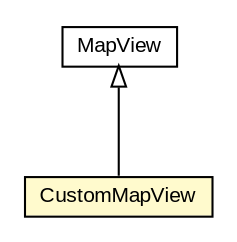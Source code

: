 #!/usr/local/bin/dot
#
# Class diagram 
# Generated by UMLGraph version R5_6-24-gf6e263 (http://www.umlgraph.org/)
#

digraph G {
	edge [fontname="arial",fontsize=10,labelfontname="arial",labelfontsize=10];
	node [fontname="arial",fontsize=10,shape=plaintext];
	nodesep=0.25;
	ranksep=0.5;
	// org.osmdroid.samplefragments.layouts.CustomMapView
	c63310 [label=<<table title="org.osmdroid.samplefragments.layouts.CustomMapView" border="0" cellborder="1" cellspacing="0" cellpadding="2" port="p" bgcolor="lemonChiffon" href="./CustomMapView.html">
		<tr><td><table border="0" cellspacing="0" cellpadding="1">
<tr><td align="center" balign="center"> CustomMapView </td></tr>
		</table></td></tr>
		</table>>, URL="./CustomMapView.html", fontname="arial", fontcolor="black", fontsize=10.0];
	// org.osmdroid.views.MapView
	c63524 [label=<<table title="org.osmdroid.views.MapView" border="0" cellborder="1" cellspacing="0" cellpadding="2" port="p" href="../../views/MapView.html">
		<tr><td><table border="0" cellspacing="0" cellpadding="1">
<tr><td align="center" balign="center"> MapView </td></tr>
		</table></td></tr>
		</table>>, URL="../../views/MapView.html", fontname="arial", fontcolor="black", fontsize=10.0];
	//org.osmdroid.samplefragments.layouts.CustomMapView extends org.osmdroid.views.MapView
	c63524:p -> c63310:p [dir=back,arrowtail=empty];
}

